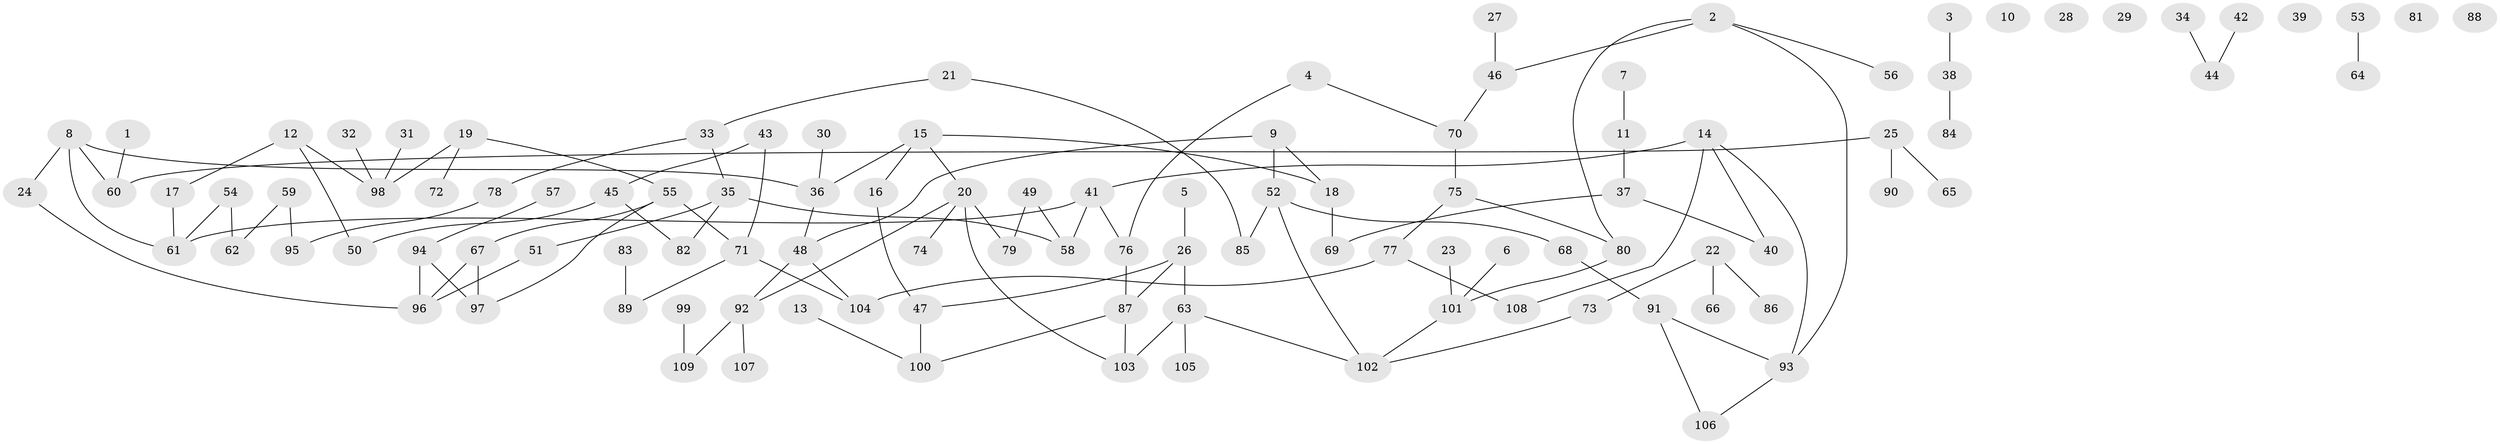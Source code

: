 // coarse degree distribution, {4: 0.14285714285714285, 6: 0.05714285714285714, 2: 0.3142857142857143, 8: 0.02857142857142857, 5: 0.02857142857142857, 1: 0.17142857142857143, 3: 0.2, 7: 0.05714285714285714}
// Generated by graph-tools (version 1.1) at 2025/48/03/04/25 22:48:17]
// undirected, 109 vertices, 124 edges
graph export_dot {
  node [color=gray90,style=filled];
  1;
  2;
  3;
  4;
  5;
  6;
  7;
  8;
  9;
  10;
  11;
  12;
  13;
  14;
  15;
  16;
  17;
  18;
  19;
  20;
  21;
  22;
  23;
  24;
  25;
  26;
  27;
  28;
  29;
  30;
  31;
  32;
  33;
  34;
  35;
  36;
  37;
  38;
  39;
  40;
  41;
  42;
  43;
  44;
  45;
  46;
  47;
  48;
  49;
  50;
  51;
  52;
  53;
  54;
  55;
  56;
  57;
  58;
  59;
  60;
  61;
  62;
  63;
  64;
  65;
  66;
  67;
  68;
  69;
  70;
  71;
  72;
  73;
  74;
  75;
  76;
  77;
  78;
  79;
  80;
  81;
  82;
  83;
  84;
  85;
  86;
  87;
  88;
  89;
  90;
  91;
  92;
  93;
  94;
  95;
  96;
  97;
  98;
  99;
  100;
  101;
  102;
  103;
  104;
  105;
  106;
  107;
  108;
  109;
  1 -- 60;
  2 -- 46;
  2 -- 56;
  2 -- 80;
  2 -- 93;
  3 -- 38;
  4 -- 70;
  4 -- 76;
  5 -- 26;
  6 -- 101;
  7 -- 11;
  8 -- 24;
  8 -- 36;
  8 -- 60;
  8 -- 61;
  9 -- 18;
  9 -- 48;
  9 -- 52;
  11 -- 37;
  12 -- 17;
  12 -- 50;
  12 -- 98;
  13 -- 100;
  14 -- 40;
  14 -- 41;
  14 -- 93;
  14 -- 108;
  15 -- 16;
  15 -- 18;
  15 -- 20;
  15 -- 36;
  16 -- 47;
  17 -- 61;
  18 -- 69;
  19 -- 55;
  19 -- 72;
  19 -- 98;
  20 -- 74;
  20 -- 79;
  20 -- 92;
  20 -- 103;
  21 -- 33;
  21 -- 85;
  22 -- 66;
  22 -- 73;
  22 -- 86;
  23 -- 101;
  24 -- 96;
  25 -- 60;
  25 -- 65;
  25 -- 90;
  26 -- 47;
  26 -- 63;
  26 -- 87;
  27 -- 46;
  30 -- 36;
  31 -- 98;
  32 -- 98;
  33 -- 35;
  33 -- 78;
  34 -- 44;
  35 -- 51;
  35 -- 58;
  35 -- 82;
  36 -- 48;
  37 -- 40;
  37 -- 69;
  38 -- 84;
  41 -- 58;
  41 -- 61;
  41 -- 76;
  42 -- 44;
  43 -- 45;
  43 -- 71;
  45 -- 50;
  45 -- 82;
  46 -- 70;
  47 -- 100;
  48 -- 92;
  48 -- 104;
  49 -- 58;
  49 -- 79;
  51 -- 96;
  52 -- 68;
  52 -- 85;
  52 -- 102;
  53 -- 64;
  54 -- 61;
  54 -- 62;
  55 -- 67;
  55 -- 71;
  55 -- 97;
  57 -- 94;
  59 -- 62;
  59 -- 95;
  63 -- 102;
  63 -- 103;
  63 -- 105;
  67 -- 96;
  67 -- 97;
  68 -- 91;
  70 -- 75;
  71 -- 89;
  71 -- 104;
  73 -- 102;
  75 -- 77;
  75 -- 80;
  76 -- 87;
  77 -- 104;
  77 -- 108;
  78 -- 95;
  80 -- 101;
  83 -- 89;
  87 -- 100;
  87 -- 103;
  91 -- 93;
  91 -- 106;
  92 -- 107;
  92 -- 109;
  93 -- 106;
  94 -- 96;
  94 -- 97;
  99 -- 109;
  101 -- 102;
}
